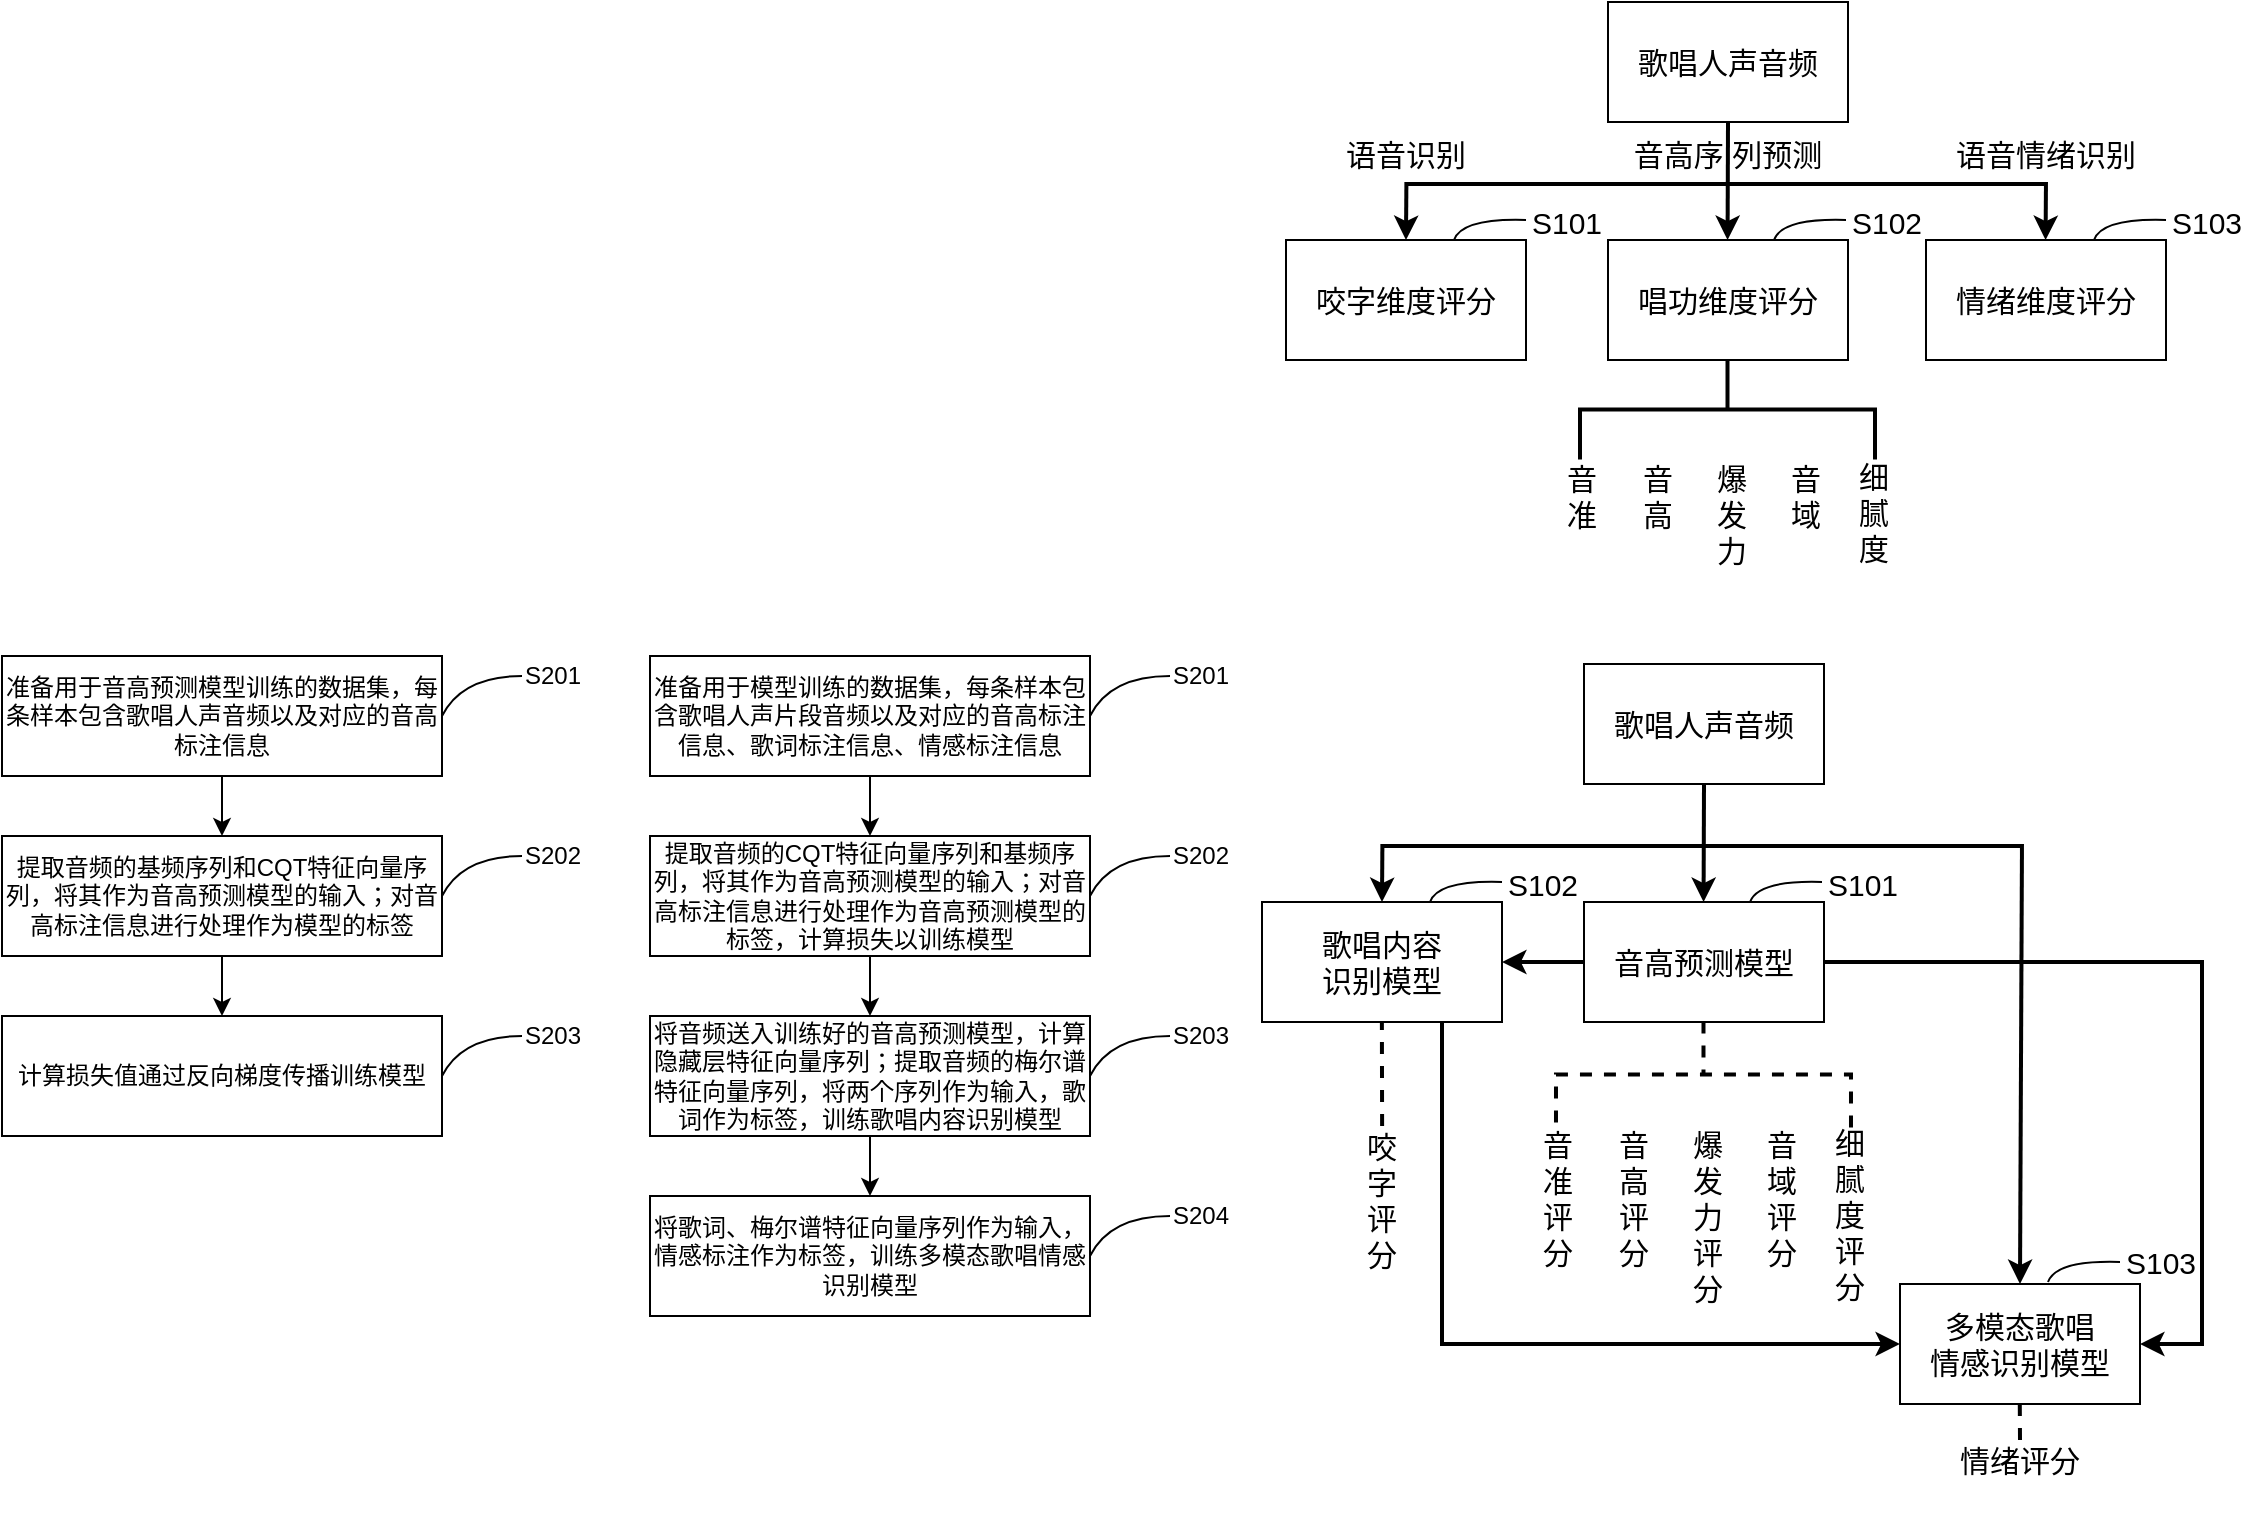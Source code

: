 <mxfile version="24.7.12">
  <diagram name="第 1 页" id="n1hpXf85z6GkrUY4EOpw">
    <mxGraphModel dx="1389" dy="512" grid="0" gridSize="10" guides="1" tooltips="1" connect="1" arrows="1" fold="1" page="0" pageScale="1" pageWidth="827" pageHeight="1169" math="0" shadow="0">
      <root>
        <mxCell id="0" />
        <mxCell id="1" parent="0" />
        <mxCell id="-YQCoGYBrYwNQmezE0NH-1" value="歌唱人声音频" style="rounded=1;whiteSpace=wrap;html=1;fontSize=15;arcSize=0;" parent="1" vertex="1">
          <mxGeometry x="661" y="61" width="120" height="60" as="geometry" />
        </mxCell>
        <mxCell id="-YQCoGYBrYwNQmezE0NH-10" value="音高序 列预测" style="text;html=1;align=center;verticalAlign=middle;whiteSpace=wrap;rounded=0;fontSize=15;" parent="1" vertex="1">
          <mxGeometry x="646" y="122" width="150" height="30" as="geometry" />
        </mxCell>
        <mxCell id="-YQCoGYBrYwNQmezE0NH-12" value="语音识别" style="text;html=1;align=center;verticalAlign=middle;whiteSpace=wrap;rounded=0;fontSize=15;" parent="1" vertex="1">
          <mxGeometry x="485" y="122" width="150" height="30" as="geometry" />
        </mxCell>
        <mxCell id="-YQCoGYBrYwNQmezE0NH-13" value="语音情绪识别" style="text;html=1;align=center;verticalAlign=middle;whiteSpace=wrap;rounded=0;strokeWidth=1;fontSize=15;" parent="1" vertex="1">
          <mxGeometry x="805" y="122" width="150" height="30" as="geometry" />
        </mxCell>
        <mxCell id="-YQCoGYBrYwNQmezE0NH-38" value="" style="endArrow=none;html=1;rounded=0;strokeWidth=2;" parent="1" edge="1">
          <mxGeometry width="50" height="50" relative="1" as="geometry">
            <mxPoint x="560" y="152" as="sourcePoint" />
            <mxPoint x="880" y="152" as="targetPoint" />
          </mxGeometry>
        </mxCell>
        <mxCell id="-YQCoGYBrYwNQmezE0NH-43" value="咬字维度评分" style="rounded=1;whiteSpace=wrap;html=1;fontSize=15;arcSize=0;" parent="1" vertex="1">
          <mxGeometry x="500" y="180" width="120" height="60" as="geometry" />
        </mxCell>
        <mxCell id="-YQCoGYBrYwNQmezE0NH-44" value="唱功维度评分" style="rounded=1;whiteSpace=wrap;html=1;fontSize=15;arcSize=0;" parent="1" vertex="1">
          <mxGeometry x="661" y="180" width="120" height="60" as="geometry" />
        </mxCell>
        <mxCell id="-YQCoGYBrYwNQmezE0NH-45" value="情绪维度评分" style="rounded=1;whiteSpace=wrap;html=1;fontSize=15;arcSize=0;" parent="1" vertex="1">
          <mxGeometry x="820" y="180" width="120" height="60" as="geometry" />
        </mxCell>
        <mxCell id="-YQCoGYBrYwNQmezE0NH-46" value="" style="endArrow=classic;html=1;rounded=0;entryX=0.5;entryY=0;entryDx=0;entryDy=0;fontSize=11;strokeWidth=2;exitX=0.5;exitY=1;exitDx=0;exitDy=0;" parent="1" source="-YQCoGYBrYwNQmezE0NH-1" edge="1">
          <mxGeometry width="50" height="50" relative="1" as="geometry">
            <mxPoint x="720.99" y="151" as="sourcePoint" />
            <mxPoint x="720.79" y="180" as="targetPoint" />
          </mxGeometry>
        </mxCell>
        <mxCell id="-YQCoGYBrYwNQmezE0NH-47" value="" style="endArrow=classic;html=1;rounded=0;entryX=0.5;entryY=0;entryDx=0;entryDy=0;fontSize=11;strokeWidth=2;exitX=0.444;exitY=1.024;exitDx=0;exitDy=0;exitPerimeter=0;" parent="1" edge="1">
          <mxGeometry width="50" height="50" relative="1" as="geometry">
            <mxPoint x="560.2" y="151" as="sourcePoint" />
            <mxPoint x="560" y="180" as="targetPoint" />
          </mxGeometry>
        </mxCell>
        <mxCell id="-YQCoGYBrYwNQmezE0NH-48" value="" style="endArrow=classic;html=1;rounded=0;entryX=0.5;entryY=0;entryDx=0;entryDy=0;fontSize=11;strokeWidth=2;exitX=0.444;exitY=1.024;exitDx=0;exitDy=0;exitPerimeter=0;" parent="1" edge="1">
          <mxGeometry width="50" height="50" relative="1" as="geometry">
            <mxPoint x="879.99" y="151" as="sourcePoint" />
            <mxPoint x="879.79" y="180" as="targetPoint" />
          </mxGeometry>
        </mxCell>
        <mxCell id="-YQCoGYBrYwNQmezE0NH-49" value="" style="strokeWidth=2;html=1;shape=mxgraph.flowchart.annotation_2;align=left;labelPosition=right;pointerEvents=1;rotation=90;" parent="1" vertex="1">
          <mxGeometry x="695.75" y="191" width="50" height="147.5" as="geometry" />
        </mxCell>
        <mxCell id="-YQCoGYBrYwNQmezE0NH-50" value="音准" style="text;html=1;align=center;verticalAlign=middle;whiteSpace=wrap;rounded=0;fontSize=15;" parent="1" vertex="1">
          <mxGeometry x="642.5" y="292.75" width="10" height="30" as="geometry" />
        </mxCell>
        <mxCell id="-YQCoGYBrYwNQmezE0NH-51" value="音高" style="text;html=1;align=center;verticalAlign=middle;whiteSpace=wrap;rounded=0;fontSize=15;" parent="1" vertex="1">
          <mxGeometry x="680.5" y="292.75" width="10" height="30" as="geometry" />
        </mxCell>
        <mxCell id="-YQCoGYBrYwNQmezE0NH-52" value="音域" style="text;html=1;align=center;verticalAlign=middle;whiteSpace=wrap;rounded=0;fontSize=15;" parent="1" vertex="1">
          <mxGeometry x="755" y="292.75" width="10" height="30" as="geometry" />
        </mxCell>
        <mxCell id="-YQCoGYBrYwNQmezE0NH-53" value="爆发力" style="text;html=1;align=center;verticalAlign=middle;whiteSpace=wrap;rounded=0;fontSize=15;" parent="1" vertex="1">
          <mxGeometry x="717.75" y="301.75" width="10" height="30" as="geometry" />
        </mxCell>
        <mxCell id="-YQCoGYBrYwNQmezE0NH-54" value="细腻度" style="text;html=1;align=center;verticalAlign=middle;whiteSpace=wrap;rounded=0;fontSize=15;" parent="1" vertex="1">
          <mxGeometry x="789" y="300.75" width="10" height="30" as="geometry" />
        </mxCell>
        <mxCell id="-YQCoGYBrYwNQmezE0NH-55" style="edgeStyle=orthogonalEdgeStyle;rounded=0;orthogonalLoop=1;jettySize=auto;html=1;exitX=0.5;exitY=1;exitDx=0;exitDy=0;entryX=0.5;entryY=0;entryDx=0;entryDy=0;" parent="1" source="-YQCoGYBrYwNQmezE0NH-56" target="-YQCoGYBrYwNQmezE0NH-58" edge="1">
          <mxGeometry relative="1" as="geometry" />
        </mxCell>
        <mxCell id="-YQCoGYBrYwNQmezE0NH-56" value="准备用于音高预测模型训练的数据集，每条样本包含歌唱人声音频以及对应的音高标注信息" style="rounded=0;whiteSpace=wrap;html=1;fontSize=12;" parent="1" vertex="1">
          <mxGeometry x="-142" y="388" width="220" height="60" as="geometry" />
        </mxCell>
        <mxCell id="-YQCoGYBrYwNQmezE0NH-57" style="edgeStyle=orthogonalEdgeStyle;rounded=0;orthogonalLoop=1;jettySize=auto;html=1;exitX=0.5;exitY=1;exitDx=0;exitDy=0;entryX=0.5;entryY=0;entryDx=0;entryDy=0;" parent="1" source="-YQCoGYBrYwNQmezE0NH-58" target="-YQCoGYBrYwNQmezE0NH-59" edge="1">
          <mxGeometry relative="1" as="geometry" />
        </mxCell>
        <mxCell id="-YQCoGYBrYwNQmezE0NH-58" value="提取音频的基频序列和CQT特征向量序列，将其作为音高预测模型的输入；对音高标注信息进行处理作为模型的标签" style="rounded=0;whiteSpace=wrap;html=1;" parent="1" vertex="1">
          <mxGeometry x="-142" y="478" width="220" height="60" as="geometry" />
        </mxCell>
        <mxCell id="-YQCoGYBrYwNQmezE0NH-59" value="计算损失值通过反向梯度传播训练模型" style="rounded=0;whiteSpace=wrap;html=1;" parent="1" vertex="1">
          <mxGeometry x="-142" y="568" width="220" height="60" as="geometry" />
        </mxCell>
        <mxCell id="-YQCoGYBrYwNQmezE0NH-65" value="" style="endArrow=none;html=1;curved=1;" parent="1" edge="1">
          <mxGeometry width="50" height="50" relative="1" as="geometry">
            <mxPoint x="78" y="418" as="sourcePoint" />
            <mxPoint x="118" y="398" as="targetPoint" />
            <Array as="points">
              <mxPoint x="88" y="398" />
            </Array>
          </mxGeometry>
        </mxCell>
        <mxCell id="-YQCoGYBrYwNQmezE0NH-66" value="S201" style="text;html=1;align=center;verticalAlign=middle;resizable=0;points=[];autosize=1;strokeColor=none;fillColor=none;" parent="1" vertex="1">
          <mxGeometry x="110" y="385" width="46" height="26" as="geometry" />
        </mxCell>
        <mxCell id="-YQCoGYBrYwNQmezE0NH-67" value="" style="endArrow=none;html=1;curved=1;" parent="1" edge="1">
          <mxGeometry width="50" height="50" relative="1" as="geometry">
            <mxPoint x="78" y="508" as="sourcePoint" />
            <mxPoint x="118" y="488" as="targetPoint" />
            <Array as="points">
              <mxPoint x="88" y="488" />
            </Array>
          </mxGeometry>
        </mxCell>
        <mxCell id="-YQCoGYBrYwNQmezE0NH-68" value="S202" style="text;html=1;align=center;verticalAlign=middle;resizable=0;points=[];autosize=1;strokeColor=none;fillColor=none;" parent="1" vertex="1">
          <mxGeometry x="110" y="475" width="46" height="26" as="geometry" />
        </mxCell>
        <mxCell id="-YQCoGYBrYwNQmezE0NH-69" value="" style="endArrow=none;html=1;curved=1;" parent="1" edge="1">
          <mxGeometry width="50" height="50" relative="1" as="geometry">
            <mxPoint x="78" y="598" as="sourcePoint" />
            <mxPoint x="118" y="578" as="targetPoint" />
            <Array as="points">
              <mxPoint x="88" y="578" />
            </Array>
          </mxGeometry>
        </mxCell>
        <mxCell id="-YQCoGYBrYwNQmezE0NH-70" value="S203" style="text;html=1;align=center;verticalAlign=middle;resizable=0;points=[];autosize=1;strokeColor=none;fillColor=none;" parent="1" vertex="1">
          <mxGeometry x="110" y="565" width="46" height="26" as="geometry" />
        </mxCell>
        <mxCell id="-YQCoGYBrYwNQmezE0NH-81" value="" style="endArrow=none;html=1;curved=1;" parent="1" edge="1">
          <mxGeometry width="50" height="50" relative="1" as="geometry">
            <mxPoint x="584" y="180" as="sourcePoint" />
            <mxPoint x="620" y="170" as="targetPoint" />
            <Array as="points">
              <mxPoint x="588" y="169" />
            </Array>
          </mxGeometry>
        </mxCell>
        <mxCell id="-YQCoGYBrYwNQmezE0NH-82" value="S101" style="text;html=1;align=center;verticalAlign=middle;resizable=0;points=[];autosize=1;strokeColor=none;fillColor=none;fontSize=15;" parent="1" vertex="1">
          <mxGeometry x="613" y="156" width="53" height="30" as="geometry" />
        </mxCell>
        <mxCell id="-YQCoGYBrYwNQmezE0NH-89" value="" style="endArrow=none;html=1;curved=1;" parent="1" edge="1">
          <mxGeometry width="50" height="50" relative="1" as="geometry">
            <mxPoint x="744" y="180" as="sourcePoint" />
            <mxPoint x="780" y="170" as="targetPoint" />
            <Array as="points">
              <mxPoint x="748" y="169" />
            </Array>
          </mxGeometry>
        </mxCell>
        <mxCell id="-YQCoGYBrYwNQmezE0NH-90" value="S102" style="text;html=1;align=center;verticalAlign=middle;resizable=0;points=[];autosize=1;strokeColor=none;fillColor=none;fontSize=15;" parent="1" vertex="1">
          <mxGeometry x="773" y="156" width="53" height="30" as="geometry" />
        </mxCell>
        <mxCell id="-YQCoGYBrYwNQmezE0NH-91" value="" style="endArrow=none;html=1;curved=1;" parent="1" edge="1">
          <mxGeometry width="50" height="50" relative="1" as="geometry">
            <mxPoint x="904" y="180" as="sourcePoint" />
            <mxPoint x="940" y="170" as="targetPoint" />
            <Array as="points">
              <mxPoint x="908" y="169" />
            </Array>
          </mxGeometry>
        </mxCell>
        <mxCell id="-YQCoGYBrYwNQmezE0NH-92" value="S103" style="text;html=1;align=center;verticalAlign=middle;resizable=0;points=[];autosize=1;strokeColor=none;fillColor=none;fontSize=15;" parent="1" vertex="1">
          <mxGeometry x="933" y="156" width="53" height="30" as="geometry" />
        </mxCell>
        <mxCell id="M3RxGdTn4VQNR711qocf-1" value="歌唱人声音频" style="rounded=1;whiteSpace=wrap;html=1;fontSize=15;arcSize=0;" vertex="1" parent="1">
          <mxGeometry x="649" y="392" width="120" height="60" as="geometry" />
        </mxCell>
        <mxCell id="M3RxGdTn4VQNR711qocf-5" value="" style="endArrow=none;html=1;rounded=0;strokeWidth=2;" edge="1" parent="1">
          <mxGeometry width="50" height="50" relative="1" as="geometry">
            <mxPoint x="548" y="483" as="sourcePoint" />
            <mxPoint x="868" y="483" as="targetPoint" />
          </mxGeometry>
        </mxCell>
        <mxCell id="M3RxGdTn4VQNR711qocf-60" style="edgeStyle=orthogonalEdgeStyle;rounded=0;orthogonalLoop=1;jettySize=auto;html=1;exitX=0.75;exitY=1;exitDx=0;exitDy=0;entryX=0;entryY=0.5;entryDx=0;entryDy=0;strokeWidth=2;" edge="1" parent="1" source="M3RxGdTn4VQNR711qocf-6" target="M3RxGdTn4VQNR711qocf-8">
          <mxGeometry relative="1" as="geometry" />
        </mxCell>
        <mxCell id="M3RxGdTn4VQNR711qocf-6" value="歌唱&lt;span style=&quot;background-color: initial;&quot;&gt;内容&lt;/span&gt;&lt;div&gt;&lt;span style=&quot;background-color: initial;&quot;&gt;识别模型&lt;/span&gt;&lt;/div&gt;" style="rounded=1;whiteSpace=wrap;html=1;fontSize=15;arcSize=0;" vertex="1" parent="1">
          <mxGeometry x="488" y="511" width="120" height="60" as="geometry" />
        </mxCell>
        <mxCell id="M3RxGdTn4VQNR711qocf-24" style="edgeStyle=orthogonalEdgeStyle;rounded=0;orthogonalLoop=1;jettySize=auto;html=1;exitX=0;exitY=0.5;exitDx=0;exitDy=0;strokeWidth=2;" edge="1" parent="1" source="M3RxGdTn4VQNR711qocf-7" target="M3RxGdTn4VQNR711qocf-6">
          <mxGeometry relative="1" as="geometry" />
        </mxCell>
        <mxCell id="M3RxGdTn4VQNR711qocf-31" style="edgeStyle=orthogonalEdgeStyle;rounded=0;orthogonalLoop=1;jettySize=auto;html=1;exitX=1;exitY=0.5;exitDx=0;exitDy=0;strokeWidth=2;entryX=1;entryY=0.5;entryDx=0;entryDy=0;" edge="1" parent="1" source="M3RxGdTn4VQNR711qocf-7" target="M3RxGdTn4VQNR711qocf-8">
          <mxGeometry relative="1" as="geometry">
            <mxPoint x="649" y="720" as="targetPoint" />
            <Array as="points">
              <mxPoint x="958" y="541" />
              <mxPoint x="958" y="732" />
            </Array>
          </mxGeometry>
        </mxCell>
        <mxCell id="M3RxGdTn4VQNR711qocf-7" value="音高预测模型" style="rounded=1;whiteSpace=wrap;html=1;fontSize=15;arcSize=0;" vertex="1" parent="1">
          <mxGeometry x="649" y="511" width="120" height="60" as="geometry" />
        </mxCell>
        <mxCell id="M3RxGdTn4VQNR711qocf-8" value="多模态歌唱&lt;div&gt;情感识别模型&lt;/div&gt;" style="rounded=1;whiteSpace=wrap;html=1;fontSize=15;arcSize=0;" vertex="1" parent="1">
          <mxGeometry x="807" y="702" width="120" height="60" as="geometry" />
        </mxCell>
        <mxCell id="M3RxGdTn4VQNR711qocf-9" value="" style="endArrow=classic;html=1;rounded=0;entryX=0.5;entryY=0;entryDx=0;entryDy=0;fontSize=11;strokeWidth=2;exitX=0.5;exitY=1;exitDx=0;exitDy=0;" edge="1" parent="1" source="M3RxGdTn4VQNR711qocf-1">
          <mxGeometry width="50" height="50" relative="1" as="geometry">
            <mxPoint x="708.99" y="482" as="sourcePoint" />
            <mxPoint x="708.79" y="511" as="targetPoint" />
          </mxGeometry>
        </mxCell>
        <mxCell id="M3RxGdTn4VQNR711qocf-10" value="" style="endArrow=classic;html=1;rounded=0;entryX=0.5;entryY=0;entryDx=0;entryDy=0;fontSize=11;strokeWidth=2;exitX=0.444;exitY=1.024;exitDx=0;exitDy=0;exitPerimeter=0;" edge="1" parent="1">
          <mxGeometry width="50" height="50" relative="1" as="geometry">
            <mxPoint x="548.2" y="482" as="sourcePoint" />
            <mxPoint x="548" y="511" as="targetPoint" />
          </mxGeometry>
        </mxCell>
        <mxCell id="M3RxGdTn4VQNR711qocf-11" value="" style="endArrow=classic;html=1;rounded=0;entryX=0.5;entryY=0;entryDx=0;entryDy=0;fontSize=11;strokeWidth=2;exitX=0.444;exitY=1.024;exitDx=0;exitDy=0;exitPerimeter=0;" edge="1" parent="1" target="M3RxGdTn4VQNR711qocf-8">
          <mxGeometry width="50" height="50" relative="1" as="geometry">
            <mxPoint x="867.99" y="482" as="sourcePoint" />
            <mxPoint x="867.79" y="511" as="targetPoint" />
          </mxGeometry>
        </mxCell>
        <mxCell id="M3RxGdTn4VQNR711qocf-12" value="" style="strokeWidth=2;html=1;shape=mxgraph.flowchart.annotation_2;align=left;labelPosition=right;pointerEvents=1;rotation=90;dashed=1;" vertex="1" parent="1">
          <mxGeometry x="682.26" y="523.5" width="52.97" height="147.5" as="geometry" />
        </mxCell>
        <mxCell id="M3RxGdTn4VQNR711qocf-13" value="音准&lt;div&gt;评分&lt;/div&gt;" style="text;html=1;align=center;verticalAlign=middle;whiteSpace=wrap;rounded=0;fontSize=15;" vertex="1" parent="1">
          <mxGeometry x="630.5" y="643.75" width="10" height="30" as="geometry" />
        </mxCell>
        <mxCell id="M3RxGdTn4VQNR711qocf-14" value="音高&lt;div&gt;评分&lt;/div&gt;" style="text;html=1;align=center;verticalAlign=middle;whiteSpace=wrap;rounded=0;fontSize=15;" vertex="1" parent="1">
          <mxGeometry x="668.5" y="643.75" width="10" height="30" as="geometry" />
        </mxCell>
        <mxCell id="M3RxGdTn4VQNR711qocf-15" value="音域&lt;div&gt;评分&lt;/div&gt;" style="text;html=1;align=center;verticalAlign=middle;whiteSpace=wrap;rounded=0;fontSize=15;" vertex="1" parent="1">
          <mxGeometry x="743" y="643.75" width="10" height="30" as="geometry" />
        </mxCell>
        <mxCell id="M3RxGdTn4VQNR711qocf-16" value="爆发力&lt;div&gt;评分&lt;/div&gt;" style="text;html=1;align=center;verticalAlign=middle;whiteSpace=wrap;rounded=0;fontSize=15;" vertex="1" parent="1">
          <mxGeometry x="705.75" y="652.75" width="10" height="30" as="geometry" />
        </mxCell>
        <mxCell id="M3RxGdTn4VQNR711qocf-17" value="细腻度&lt;div&gt;评分&lt;/div&gt;" style="text;html=1;align=center;verticalAlign=middle;whiteSpace=wrap;rounded=0;fontSize=15;" vertex="1" parent="1">
          <mxGeometry x="777" y="651.75" width="10" height="30" as="geometry" />
        </mxCell>
        <mxCell id="M3RxGdTn4VQNR711qocf-18" value="" style="endArrow=none;html=1;curved=1;" edge="1" parent="1">
          <mxGeometry width="50" height="50" relative="1" as="geometry">
            <mxPoint x="572" y="511" as="sourcePoint" />
            <mxPoint x="608" y="501" as="targetPoint" />
            <Array as="points">
              <mxPoint x="576" y="500" />
            </Array>
          </mxGeometry>
        </mxCell>
        <mxCell id="M3RxGdTn4VQNR711qocf-19" value="S102" style="text;html=1;align=center;verticalAlign=middle;resizable=0;points=[];autosize=1;strokeColor=none;fillColor=none;fontSize=15;" vertex="1" parent="1">
          <mxGeometry x="601" y="487" width="53" height="30" as="geometry" />
        </mxCell>
        <mxCell id="M3RxGdTn4VQNR711qocf-20" value="" style="endArrow=none;html=1;curved=1;" edge="1" parent="1">
          <mxGeometry width="50" height="50" relative="1" as="geometry">
            <mxPoint x="732" y="511" as="sourcePoint" />
            <mxPoint x="768" y="501" as="targetPoint" />
            <Array as="points">
              <mxPoint x="736" y="500" />
            </Array>
          </mxGeometry>
        </mxCell>
        <mxCell id="M3RxGdTn4VQNR711qocf-21" value="S101" style="text;html=1;align=center;verticalAlign=middle;resizable=0;points=[];autosize=1;strokeColor=none;fillColor=none;fontSize=15;" vertex="1" parent="1">
          <mxGeometry x="761" y="487" width="53" height="30" as="geometry" />
        </mxCell>
        <mxCell id="M3RxGdTn4VQNR711qocf-22" value="" style="endArrow=none;html=1;curved=1;" edge="1" parent="1">
          <mxGeometry width="50" height="50" relative="1" as="geometry">
            <mxPoint x="881" y="701" as="sourcePoint" />
            <mxPoint x="917" y="691" as="targetPoint" />
            <Array as="points">
              <mxPoint x="885" y="690" />
            </Array>
          </mxGeometry>
        </mxCell>
        <mxCell id="M3RxGdTn4VQNR711qocf-23" value="S103" style="text;html=1;align=center;verticalAlign=middle;resizable=0;points=[];autosize=1;strokeColor=none;fillColor=none;fontSize=15;" vertex="1" parent="1">
          <mxGeometry x="910" y="676" width="53" height="30" as="geometry" />
        </mxCell>
        <mxCell id="M3RxGdTn4VQNR711qocf-27" value="" style="endArrow=none;html=1;rounded=0;entryX=0.5;entryY=1;entryDx=0;entryDy=0;strokeWidth=2;dashed=1;" edge="1" parent="1">
          <mxGeometry width="50" height="50" relative="1" as="geometry">
            <mxPoint x="548.06" y="623" as="sourcePoint" />
            <mxPoint x="547.94" y="571" as="targetPoint" />
          </mxGeometry>
        </mxCell>
        <mxCell id="M3RxGdTn4VQNR711qocf-28" value="咬字&lt;div&gt;评分&lt;/div&gt;" style="text;html=1;align=center;verticalAlign=middle;whiteSpace=wrap;rounded=0;fontSize=15;" vertex="1" parent="1">
          <mxGeometry x="543" y="645" width="10" height="30" as="geometry" />
        </mxCell>
        <mxCell id="M3RxGdTn4VQNR711qocf-36" style="edgeStyle=orthogonalEdgeStyle;rounded=0;orthogonalLoop=1;jettySize=auto;html=1;exitX=0.5;exitY=1;exitDx=0;exitDy=0;entryX=0.5;entryY=0;entryDx=0;entryDy=0;" edge="1" parent="1" source="M3RxGdTn4VQNR711qocf-37" target="M3RxGdTn4VQNR711qocf-39">
          <mxGeometry relative="1" as="geometry" />
        </mxCell>
        <mxCell id="M3RxGdTn4VQNR711qocf-37" value="准备用于模型训练的数据集，每条样本包含歌唱人声片段音频以及对应的音高标注信息、歌词标注信息、情感标注信息" style="rounded=0;whiteSpace=wrap;html=1;fontSize=12;" vertex="1" parent="1">
          <mxGeometry x="182" y="388" width="220" height="60" as="geometry" />
        </mxCell>
        <mxCell id="M3RxGdTn4VQNR711qocf-38" style="edgeStyle=orthogonalEdgeStyle;rounded=0;orthogonalLoop=1;jettySize=auto;html=1;exitX=0.5;exitY=1;exitDx=0;exitDy=0;entryX=0.5;entryY=0;entryDx=0;entryDy=0;" edge="1" parent="1" source="M3RxGdTn4VQNR711qocf-39" target="M3RxGdTn4VQNR711qocf-40">
          <mxGeometry relative="1" as="geometry" />
        </mxCell>
        <mxCell id="M3RxGdTn4VQNR711qocf-39" value="提取音频的CQT特征向量序列和基频序列，将其作为音高预测模型的输入；对音高标注信息进行处理作为音高预测模型的标签，计算损失以训练模型" style="rounded=0;whiteSpace=wrap;html=1;" vertex="1" parent="1">
          <mxGeometry x="182" y="478" width="220" height="60" as="geometry" />
        </mxCell>
        <mxCell id="M3RxGdTn4VQNR711qocf-40" value="将音频送入训练好的音高预测模型，计算隐藏层特征向量序列；提取音频的梅尔谱特征向量序列，将两个序列作为输入，歌词作为标签，训练歌唱内容识别模型" style="rounded=0;whiteSpace=wrap;html=1;" vertex="1" parent="1">
          <mxGeometry x="182" y="568" width="220" height="60" as="geometry" />
        </mxCell>
        <mxCell id="M3RxGdTn4VQNR711qocf-41" value="" style="endArrow=none;html=1;curved=1;" edge="1" parent="1">
          <mxGeometry width="50" height="50" relative="1" as="geometry">
            <mxPoint x="402" y="418" as="sourcePoint" />
            <mxPoint x="442" y="398" as="targetPoint" />
            <Array as="points">
              <mxPoint x="412" y="398" />
            </Array>
          </mxGeometry>
        </mxCell>
        <mxCell id="M3RxGdTn4VQNR711qocf-42" value="S201" style="text;html=1;align=center;verticalAlign=middle;resizable=0;points=[];autosize=1;strokeColor=none;fillColor=none;" vertex="1" parent="1">
          <mxGeometry x="434" y="385" width="46" height="26" as="geometry" />
        </mxCell>
        <mxCell id="M3RxGdTn4VQNR711qocf-43" value="" style="endArrow=none;html=1;curved=1;" edge="1" parent="1">
          <mxGeometry width="50" height="50" relative="1" as="geometry">
            <mxPoint x="402" y="508" as="sourcePoint" />
            <mxPoint x="442" y="488" as="targetPoint" />
            <Array as="points">
              <mxPoint x="412" y="488" />
            </Array>
          </mxGeometry>
        </mxCell>
        <mxCell id="M3RxGdTn4VQNR711qocf-44" value="S202" style="text;html=1;align=center;verticalAlign=middle;resizable=0;points=[];autosize=1;strokeColor=none;fillColor=none;" vertex="1" parent="1">
          <mxGeometry x="434" y="475" width="46" height="26" as="geometry" />
        </mxCell>
        <mxCell id="M3RxGdTn4VQNR711qocf-45" value="" style="endArrow=none;html=1;curved=1;" edge="1" parent="1">
          <mxGeometry width="50" height="50" relative="1" as="geometry">
            <mxPoint x="402" y="598" as="sourcePoint" />
            <mxPoint x="442" y="578" as="targetPoint" />
            <Array as="points">
              <mxPoint x="412" y="578" />
            </Array>
          </mxGeometry>
        </mxCell>
        <mxCell id="M3RxGdTn4VQNR711qocf-46" value="S203" style="text;html=1;align=center;verticalAlign=middle;resizable=0;points=[];autosize=1;strokeColor=none;fillColor=none;" vertex="1" parent="1">
          <mxGeometry x="434" y="565" width="46" height="26" as="geometry" />
        </mxCell>
        <mxCell id="M3RxGdTn4VQNR711qocf-53" style="edgeStyle=orthogonalEdgeStyle;rounded=0;orthogonalLoop=1;jettySize=auto;html=1;exitX=0.5;exitY=1;exitDx=0;exitDy=0;entryX=0.5;entryY=0;entryDx=0;entryDy=0;" edge="1" parent="1" target="M3RxGdTn4VQNR711qocf-54">
          <mxGeometry relative="1" as="geometry">
            <mxPoint x="292" y="628" as="sourcePoint" />
          </mxGeometry>
        </mxCell>
        <mxCell id="M3RxGdTn4VQNR711qocf-54" value="将歌词、梅尔谱特征向量序列作为输入，情感标注作为标签，训练多模态歌唱情感识别模型" style="rounded=0;whiteSpace=wrap;html=1;" vertex="1" parent="1">
          <mxGeometry x="182" y="658" width="220" height="60" as="geometry" />
        </mxCell>
        <mxCell id="M3RxGdTn4VQNR711qocf-55" value="" style="endArrow=none;html=1;curved=1;" edge="1" parent="1">
          <mxGeometry width="50" height="50" relative="1" as="geometry">
            <mxPoint x="402" y="688" as="sourcePoint" />
            <mxPoint x="442" y="668" as="targetPoint" />
            <Array as="points">
              <mxPoint x="412" y="668" />
            </Array>
          </mxGeometry>
        </mxCell>
        <mxCell id="M3RxGdTn4VQNR711qocf-56" value="S204" style="text;html=1;align=center;verticalAlign=middle;resizable=0;points=[];autosize=1;strokeColor=none;fillColor=none;" vertex="1" parent="1">
          <mxGeometry x="432" y="653" width="50" height="30" as="geometry" />
        </mxCell>
        <mxCell id="M3RxGdTn4VQNR711qocf-61" value="" style="endArrow=none;html=1;rounded=0;entryX=0.5;entryY=1;entryDx=0;entryDy=0;strokeWidth=2;dashed=1;" edge="1" parent="1">
          <mxGeometry width="50" height="50" relative="1" as="geometry">
            <mxPoint x="867" y="780" as="sourcePoint" />
            <mxPoint x="866.89" y="761" as="targetPoint" />
          </mxGeometry>
        </mxCell>
        <mxCell id="M3RxGdTn4VQNR711qocf-62" value="情绪评分" style="text;html=1;align=center;verticalAlign=middle;whiteSpace=wrap;rounded=0;fontSize=15;" vertex="1" parent="1">
          <mxGeometry x="812" y="762" width="110" height="56" as="geometry" />
        </mxCell>
      </root>
    </mxGraphModel>
  </diagram>
</mxfile>
